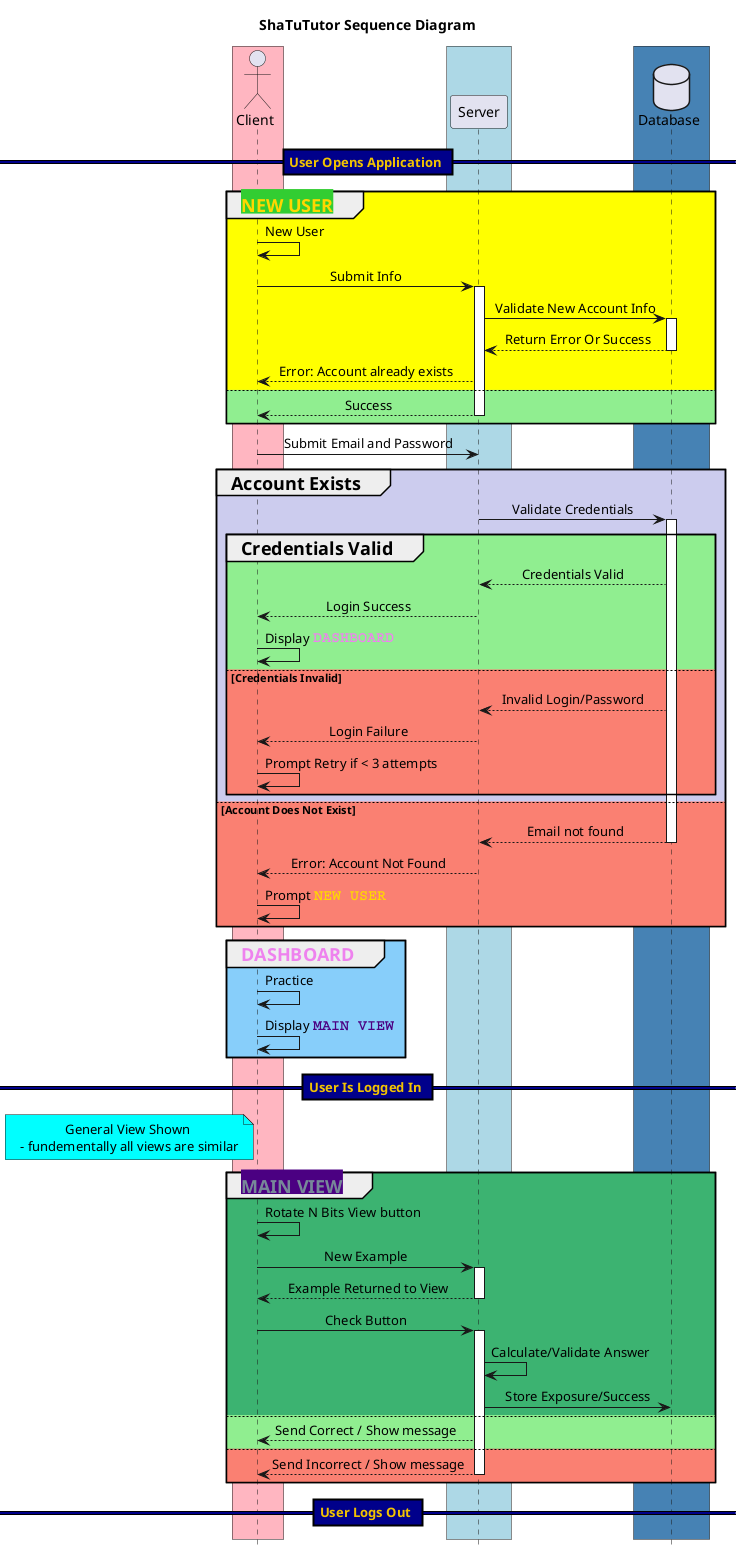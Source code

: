 @startuml ShaTuTutor
skinparam defaultTextAlignment center
skinparam Sequence {
    DividerBackgroundColor #darkblue
    DividerFontColor #f2c300
    DividerFontName Courier New
    GroupHeaderFontName Courier New
    GroupHeaderFontSize 18
    GroupHeaderFontStyle bold
}
title ShaTuTutor Sequence Diagram

hide footbox
box #LightPink
actor Client
end box
box #LightBlue
Participant Server
end box
box #SteelBlue
database Database
end box
== User Opens Application ==
group #Yellow <font color="Gold"><back:LimeGreen><b>NEW USER</b>
    Client -> Client: New User
    Client -> Server: Submit Info
    activate Server
    Server -> Database: Validate New Account Info
    activate Database
    Database --> Server: Return Error Or Success
    deactivate Database 
    Server --> Client: Error: Account already exists
else #LightGreen
    Server --> Client: Success
    deactivate Server
end
Client -> Server: Submit Email and Password
group #CCCCEE Account Exists
    Server -> Database: Validate Credentials
    group #LightGreen Credentials Valid
        activate Database
        Database --> Server: Credentials Valid
        Server --> Client: Login Success
        Client -> Client: Display <font:courier><size:15><font color="Violet"><b>DASHBOARD
    else #Salmon Credentials Invalid
        Database --> Server: Invalid Login/Password
        Server --> Client: Login Failure
        Client -> Client: Prompt Retry if < 3 attempts
    end
else #Salmon Account Does Not Exist
    Database --> Server: Email not found
    deactivate Database
    Server --> Client: Error: Account Not Found
    Client -> Client: Prompt <font:courier><size:15><font color="Gold"><b>NEW USER
end
group #LightSkyBlue <font color="Violet"><b>DASHBOARD</b></font>
    Client -> Client: Practice
    Client -> Client: Display <font:courier><size:15><font color="Indigo"><b>MAIN VIEW
end
== User Is Logged In ==
note left of Client #Aqua
General View Shown 
- fundementally all views are similar
end note   
group #MediumSeaGreen <font color="LightSlateGray"><back:Indigo><b>MAIN VIEW
    Client -> Client: Rotate N Bits View button
    Client -> Server: New Example
    activate Server
    Server --> Client: Example Returned to View
    deactivate Server
    Client -> Server: Check Button
    activate Server
    Server -> Server: Calculate/Validate Answer
    Server -> Database: Store Exposure/Success    
else #LightGreen
    Server --> Client: Send Correct / Show message
else #Salmon
    Server --> Client: Send Incorrect / Show message
    deactivate Server
end
== User Logs Out ==
@enduml